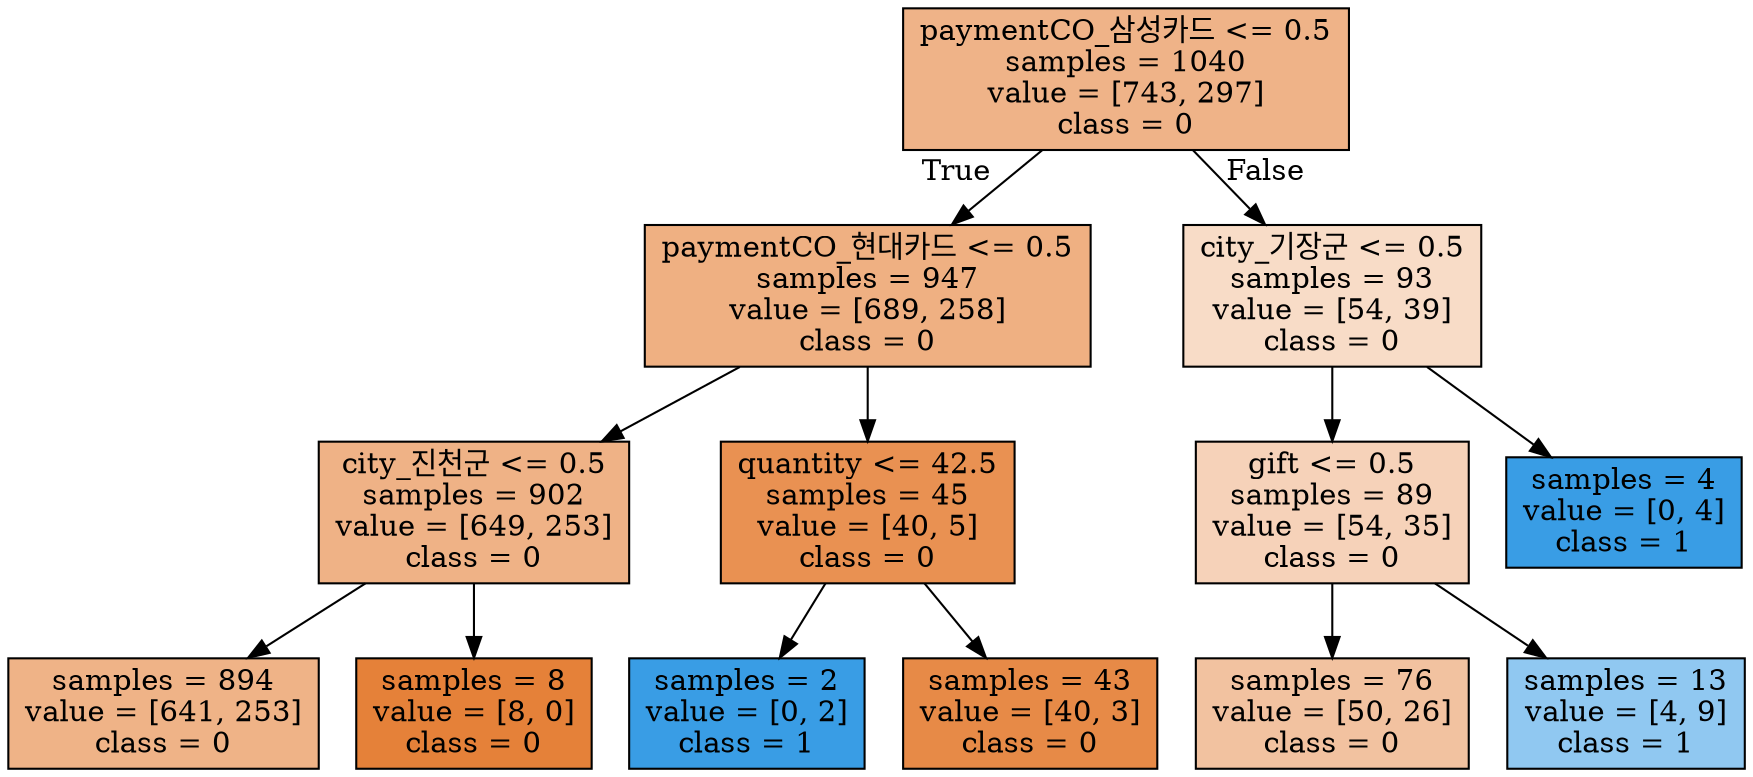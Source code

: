 digraph Tree {
node [shape=box, style="filled", color="black"] ;
0 [label="paymentCO_삼성카드 <= 0.5\nsamples = 1040\nvalue = [743, 297]\nclass = 0", fillcolor="#e5813999"] ;
1 [label="paymentCO_현대카드 <= 0.5\nsamples = 947\nvalue = [689, 258]\nclass = 0", fillcolor="#e58139a0"] ;
0 -> 1 [labeldistance=2.5, labelangle=45, headlabel="True"] ;
2 [label="city_진천군 <= 0.5\nsamples = 902\nvalue = [649, 253]\nclass = 0", fillcolor="#e581399c"] ;
1 -> 2 ;
3 [label="samples = 894\nvalue = [641, 253]\nclass = 0", fillcolor="#e581399a"] ;
2 -> 3 ;
4 [label="samples = 8\nvalue = [8, 0]\nclass = 0", fillcolor="#e58139ff"] ;
2 -> 4 ;
5 [label="quantity <= 42.5\nsamples = 45\nvalue = [40, 5]\nclass = 0", fillcolor="#e58139df"] ;
1 -> 5 ;
6 [label="samples = 2\nvalue = [0, 2]\nclass = 1", fillcolor="#399de5ff"] ;
5 -> 6 ;
7 [label="samples = 43\nvalue = [40, 3]\nclass = 0", fillcolor="#e58139ec"] ;
5 -> 7 ;
8 [label="city_기장군 <= 0.5\nsamples = 93\nvalue = [54, 39]\nclass = 0", fillcolor="#e5813947"] ;
0 -> 8 [labeldistance=2.5, labelangle=-45, headlabel="False"] ;
9 [label="gift <= 0.5\nsamples = 89\nvalue = [54, 35]\nclass = 0", fillcolor="#e581395a"] ;
8 -> 9 ;
10 [label="samples = 76\nvalue = [50, 26]\nclass = 0", fillcolor="#e581397a"] ;
9 -> 10 ;
11 [label="samples = 13\nvalue = [4, 9]\nclass = 1", fillcolor="#399de58e"] ;
9 -> 11 ;
12 [label="samples = 4\nvalue = [0, 4]\nclass = 1", fillcolor="#399de5ff"] ;
8 -> 12 ;
}